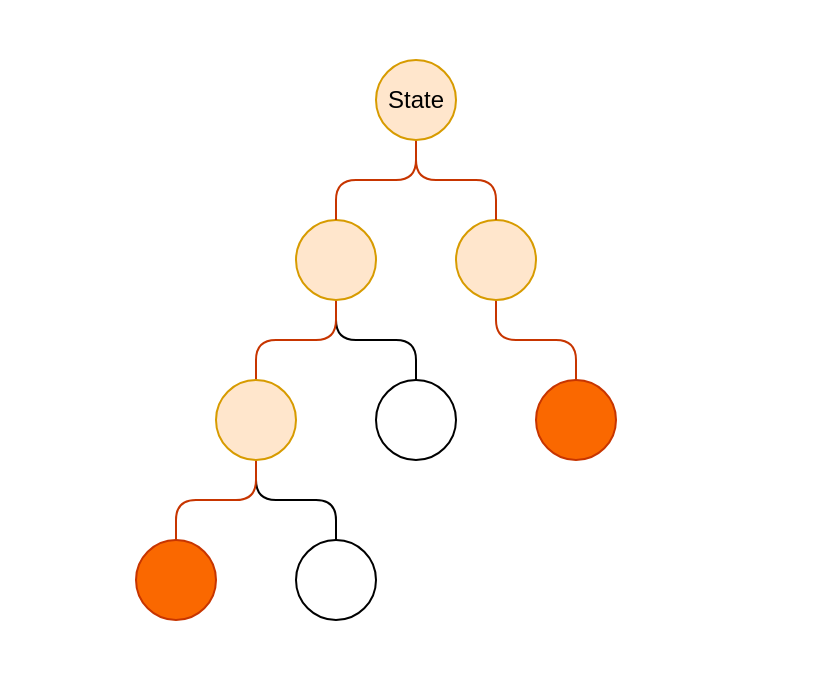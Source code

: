 <mxfile version="10.7.1" type="device"><diagram id="9vPHiBPIX3pICOsgzkEb" name="Page-1"><mxGraphModel dx="756" dy="525" grid="1" gridSize="10" guides="1" tooltips="1" connect="1" arrows="1" fold="1" page="1" pageScale="1" pageWidth="850" pageHeight="1100" math="0" shadow="0"><root><mxCell id="0"/><mxCell id="1" parent="0"/><mxCell id="XPFKdSeTPEpMcCqkM0-t-25" value="" style="rounded=0;whiteSpace=wrap;html=1;strokeColor=none;" vertex="1" parent="1"><mxGeometry x="132.5" y="50" width="415" height="340" as="geometry"/></mxCell><mxCell id="XPFKdSeTPEpMcCqkM0-t-14" value="" style="edgeStyle=orthogonalEdgeStyle;rounded=1;orthogonalLoop=1;jettySize=auto;html=1;endArrow=none;endFill=0;" edge="1" parent="1" source="XPFKdSeTPEpMcCqkM0-t-2" target="XPFKdSeTPEpMcCqkM0-t-6"><mxGeometry relative="1" as="geometry"/></mxCell><mxCell id="XPFKdSeTPEpMcCqkM0-t-16" value="" style="edgeStyle=orthogonalEdgeStyle;rounded=1;orthogonalLoop=1;jettySize=auto;html=1;endArrow=none;endFill=0;fillColor=#fa6800;strokeColor=#C73500;" edge="1" parent="1" source="XPFKdSeTPEpMcCqkM0-t-2" target="XPFKdSeTPEpMcCqkM0-t-15"><mxGeometry relative="1" as="geometry"/></mxCell><mxCell id="XPFKdSeTPEpMcCqkM0-t-2" value="" style="ellipse;whiteSpace=wrap;html=1;aspect=fixed;fillColor=#ffe6cc;strokeColor=#d79b00;" vertex="1" parent="1"><mxGeometry x="280" y="160" width="40" height="40" as="geometry"/></mxCell><mxCell id="XPFKdSeTPEpMcCqkM0-t-18" value="" style="edgeStyle=orthogonalEdgeStyle;rounded=1;orthogonalLoop=1;jettySize=auto;html=1;endArrow=none;endFill=0;" edge="1" parent="1" source="XPFKdSeTPEpMcCqkM0-t-15" target="XPFKdSeTPEpMcCqkM0-t-17"><mxGeometry relative="1" as="geometry"/></mxCell><mxCell id="XPFKdSeTPEpMcCqkM0-t-20" value="" style="edgeStyle=orthogonalEdgeStyle;rounded=1;orthogonalLoop=1;jettySize=auto;html=1;endArrow=none;endFill=0;fillColor=#fa6800;strokeColor=#C73500;" edge="1" parent="1" source="XPFKdSeTPEpMcCqkM0-t-15" target="XPFKdSeTPEpMcCqkM0-t-19"><mxGeometry relative="1" as="geometry"/></mxCell><mxCell id="XPFKdSeTPEpMcCqkM0-t-15" value="" style="ellipse;whiteSpace=wrap;html=1;aspect=fixed;fillColor=#ffe6cc;strokeColor=#d79b00;" vertex="1" parent="1"><mxGeometry x="240" y="240" width="40" height="40" as="geometry"/></mxCell><mxCell id="XPFKdSeTPEpMcCqkM0-t-19" value="" style="ellipse;whiteSpace=wrap;html=1;aspect=fixed;fillColor=#fa6800;strokeColor=#C73500;fontColor=#ffffff;" vertex="1" parent="1"><mxGeometry x="200" y="320" width="40" height="40" as="geometry"/></mxCell><mxCell id="XPFKdSeTPEpMcCqkM0-t-17" value="" style="ellipse;whiteSpace=wrap;html=1;aspect=fixed;" vertex="1" parent="1"><mxGeometry x="280" y="320" width="40" height="40" as="geometry"/></mxCell><mxCell id="XPFKdSeTPEpMcCqkM0-t-22" value="" style="edgeStyle=orthogonalEdgeStyle;rounded=1;orthogonalLoop=1;jettySize=auto;html=1;endArrow=none;endFill=0;fillColor=#fa6800;strokeColor=#C73500;" edge="1" parent="1" source="XPFKdSeTPEpMcCqkM0-t-4" target="XPFKdSeTPEpMcCqkM0-t-21"><mxGeometry relative="1" as="geometry"/></mxCell><mxCell id="XPFKdSeTPEpMcCqkM0-t-4" value="" style="ellipse;whiteSpace=wrap;html=1;aspect=fixed;fillColor=#ffe6cc;strokeColor=#d79b00;" vertex="1" parent="1"><mxGeometry x="360" y="160" width="40" height="40" as="geometry"/></mxCell><mxCell id="XPFKdSeTPEpMcCqkM0-t-21" value="" style="ellipse;whiteSpace=wrap;html=1;aspect=fixed;fillColor=#fa6800;strokeColor=#C73500;fontColor=#ffffff;" vertex="1" parent="1"><mxGeometry x="400" y="240" width="40" height="40" as="geometry"/></mxCell><mxCell id="XPFKdSeTPEpMcCqkM0-t-11" value="" style="edgeStyle=orthogonalEdgeStyle;orthogonalLoop=1;jettySize=auto;html=1;entryX=0.5;entryY=0;entryDx=0;entryDy=0;rounded=1;endArrow=none;endFill=0;fillColor=#fa6800;strokeColor=#C73500;" edge="1" parent="1" source="XPFKdSeTPEpMcCqkM0-t-5" target="XPFKdSeTPEpMcCqkM0-t-4"><mxGeometry relative="1" as="geometry"><mxPoint x="340" y="200" as="targetPoint"/></mxGeometry></mxCell><mxCell id="XPFKdSeTPEpMcCqkM0-t-13" value="" style="edgeStyle=orthogonalEdgeStyle;rounded=1;orthogonalLoop=1;jettySize=auto;html=1;endArrow=none;endFill=0;entryX=0.5;entryY=0;entryDx=0;entryDy=0;fillColor=#fa6800;strokeColor=#C73500;" edge="1" parent="1" source="XPFKdSeTPEpMcCqkM0-t-5" target="XPFKdSeTPEpMcCqkM0-t-2"><mxGeometry relative="1" as="geometry"><mxPoint x="340" y="200" as="targetPoint"/></mxGeometry></mxCell><mxCell id="XPFKdSeTPEpMcCqkM0-t-5" value="State" style="ellipse;whiteSpace=wrap;html=1;aspect=fixed;fillColor=#ffe6cc;strokeColor=#d79b00;" vertex="1" parent="1"><mxGeometry x="320" y="80" width="40" height="40" as="geometry"/></mxCell><mxCell id="XPFKdSeTPEpMcCqkM0-t-6" value="" style="ellipse;whiteSpace=wrap;html=1;aspect=fixed;" vertex="1" parent="1"><mxGeometry x="320" y="240" width="40" height="40" as="geometry"/></mxCell></root></mxGraphModel></diagram></mxfile>